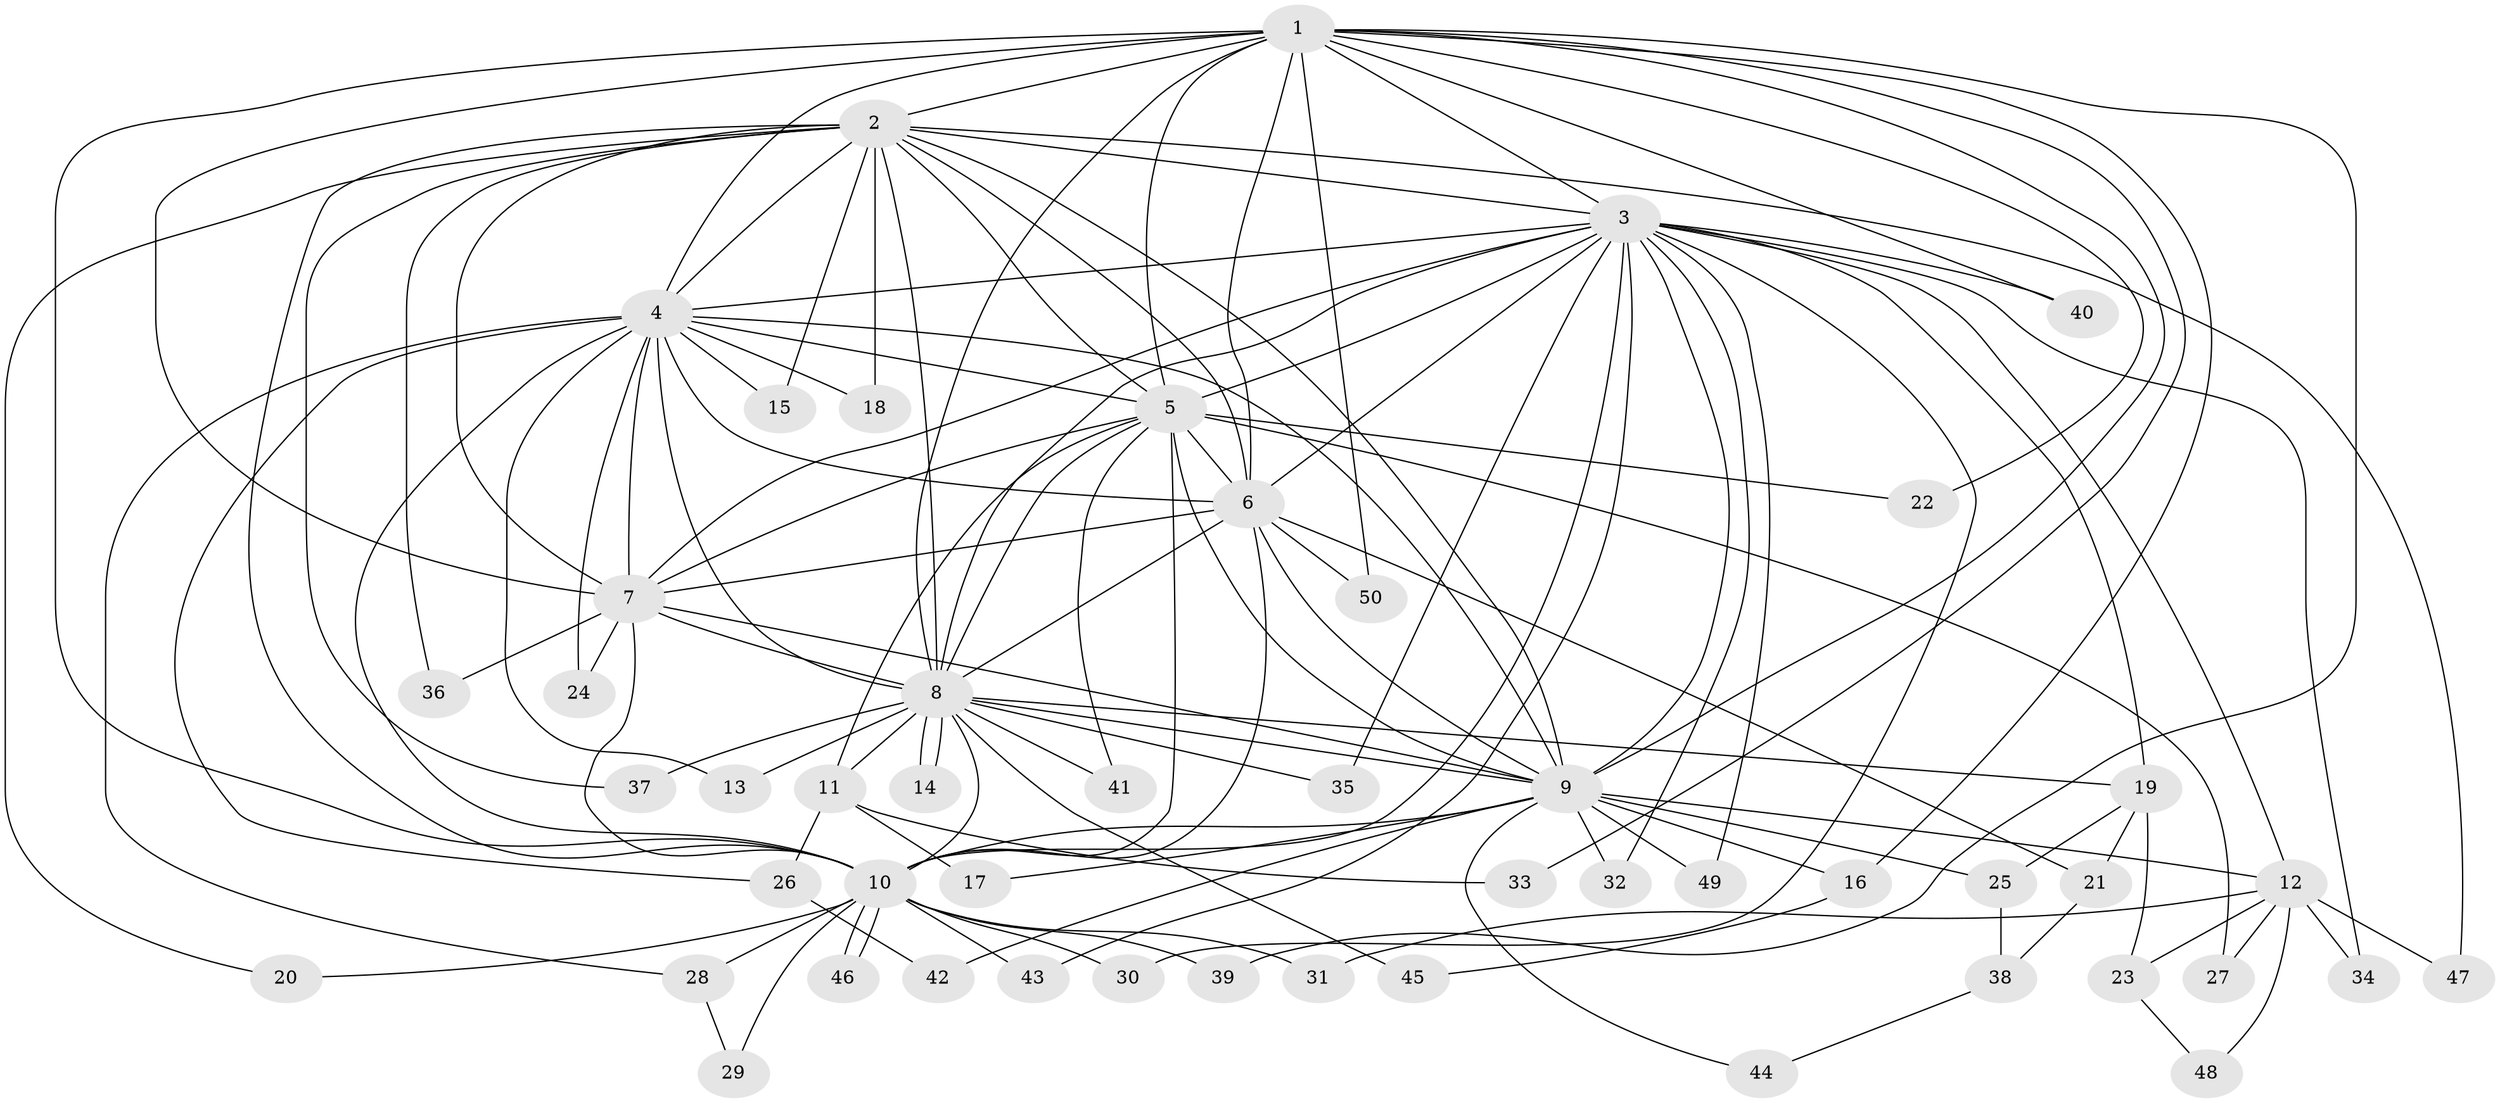 // coarse degree distribution, {12: 0.02631578947368421, 11: 0.05263157894736842, 14: 0.02631578947368421, 10: 0.02631578947368421, 23: 0.02631578947368421, 13: 0.02631578947368421, 6: 0.02631578947368421, 7: 0.02631578947368421, 2: 0.631578947368421, 5: 0.02631578947368421, 3: 0.05263157894736842, 1: 0.05263157894736842}
// Generated by graph-tools (version 1.1) at 2025/51/02/27/25 19:51:51]
// undirected, 50 vertices, 125 edges
graph export_dot {
graph [start="1"]
  node [color=gray90,style=filled];
  1;
  2;
  3;
  4;
  5;
  6;
  7;
  8;
  9;
  10;
  11;
  12;
  13;
  14;
  15;
  16;
  17;
  18;
  19;
  20;
  21;
  22;
  23;
  24;
  25;
  26;
  27;
  28;
  29;
  30;
  31;
  32;
  33;
  34;
  35;
  36;
  37;
  38;
  39;
  40;
  41;
  42;
  43;
  44;
  45;
  46;
  47;
  48;
  49;
  50;
  1 -- 2;
  1 -- 3;
  1 -- 4;
  1 -- 5;
  1 -- 6;
  1 -- 7;
  1 -- 8;
  1 -- 9;
  1 -- 10;
  1 -- 16;
  1 -- 22;
  1 -- 33;
  1 -- 39;
  1 -- 40;
  1 -- 50;
  2 -- 3;
  2 -- 4;
  2 -- 5;
  2 -- 6;
  2 -- 7;
  2 -- 8;
  2 -- 9;
  2 -- 10;
  2 -- 15;
  2 -- 18;
  2 -- 20;
  2 -- 36;
  2 -- 37;
  2 -- 47;
  3 -- 4;
  3 -- 5;
  3 -- 6;
  3 -- 7;
  3 -- 8;
  3 -- 9;
  3 -- 10;
  3 -- 12;
  3 -- 19;
  3 -- 30;
  3 -- 32;
  3 -- 34;
  3 -- 35;
  3 -- 40;
  3 -- 43;
  3 -- 49;
  4 -- 5;
  4 -- 6;
  4 -- 7;
  4 -- 8;
  4 -- 9;
  4 -- 10;
  4 -- 13;
  4 -- 15;
  4 -- 18;
  4 -- 24;
  4 -- 26;
  4 -- 28;
  5 -- 6;
  5 -- 7;
  5 -- 8;
  5 -- 9;
  5 -- 10;
  5 -- 11;
  5 -- 22;
  5 -- 27;
  5 -- 41;
  6 -- 7;
  6 -- 8;
  6 -- 9;
  6 -- 10;
  6 -- 21;
  6 -- 50;
  7 -- 8;
  7 -- 9;
  7 -- 10;
  7 -- 24;
  7 -- 36;
  8 -- 9;
  8 -- 10;
  8 -- 11;
  8 -- 13;
  8 -- 14;
  8 -- 14;
  8 -- 19;
  8 -- 35;
  8 -- 37;
  8 -- 41;
  8 -- 45;
  9 -- 10;
  9 -- 12;
  9 -- 16;
  9 -- 17;
  9 -- 25;
  9 -- 32;
  9 -- 42;
  9 -- 44;
  9 -- 49;
  10 -- 20;
  10 -- 28;
  10 -- 29;
  10 -- 30;
  10 -- 31;
  10 -- 39;
  10 -- 43;
  10 -- 46;
  10 -- 46;
  11 -- 17;
  11 -- 26;
  11 -- 33;
  12 -- 23;
  12 -- 27;
  12 -- 31;
  12 -- 34;
  12 -- 47;
  12 -- 48;
  16 -- 45;
  19 -- 21;
  19 -- 23;
  19 -- 25;
  21 -- 38;
  23 -- 48;
  25 -- 38;
  26 -- 42;
  28 -- 29;
  38 -- 44;
}
